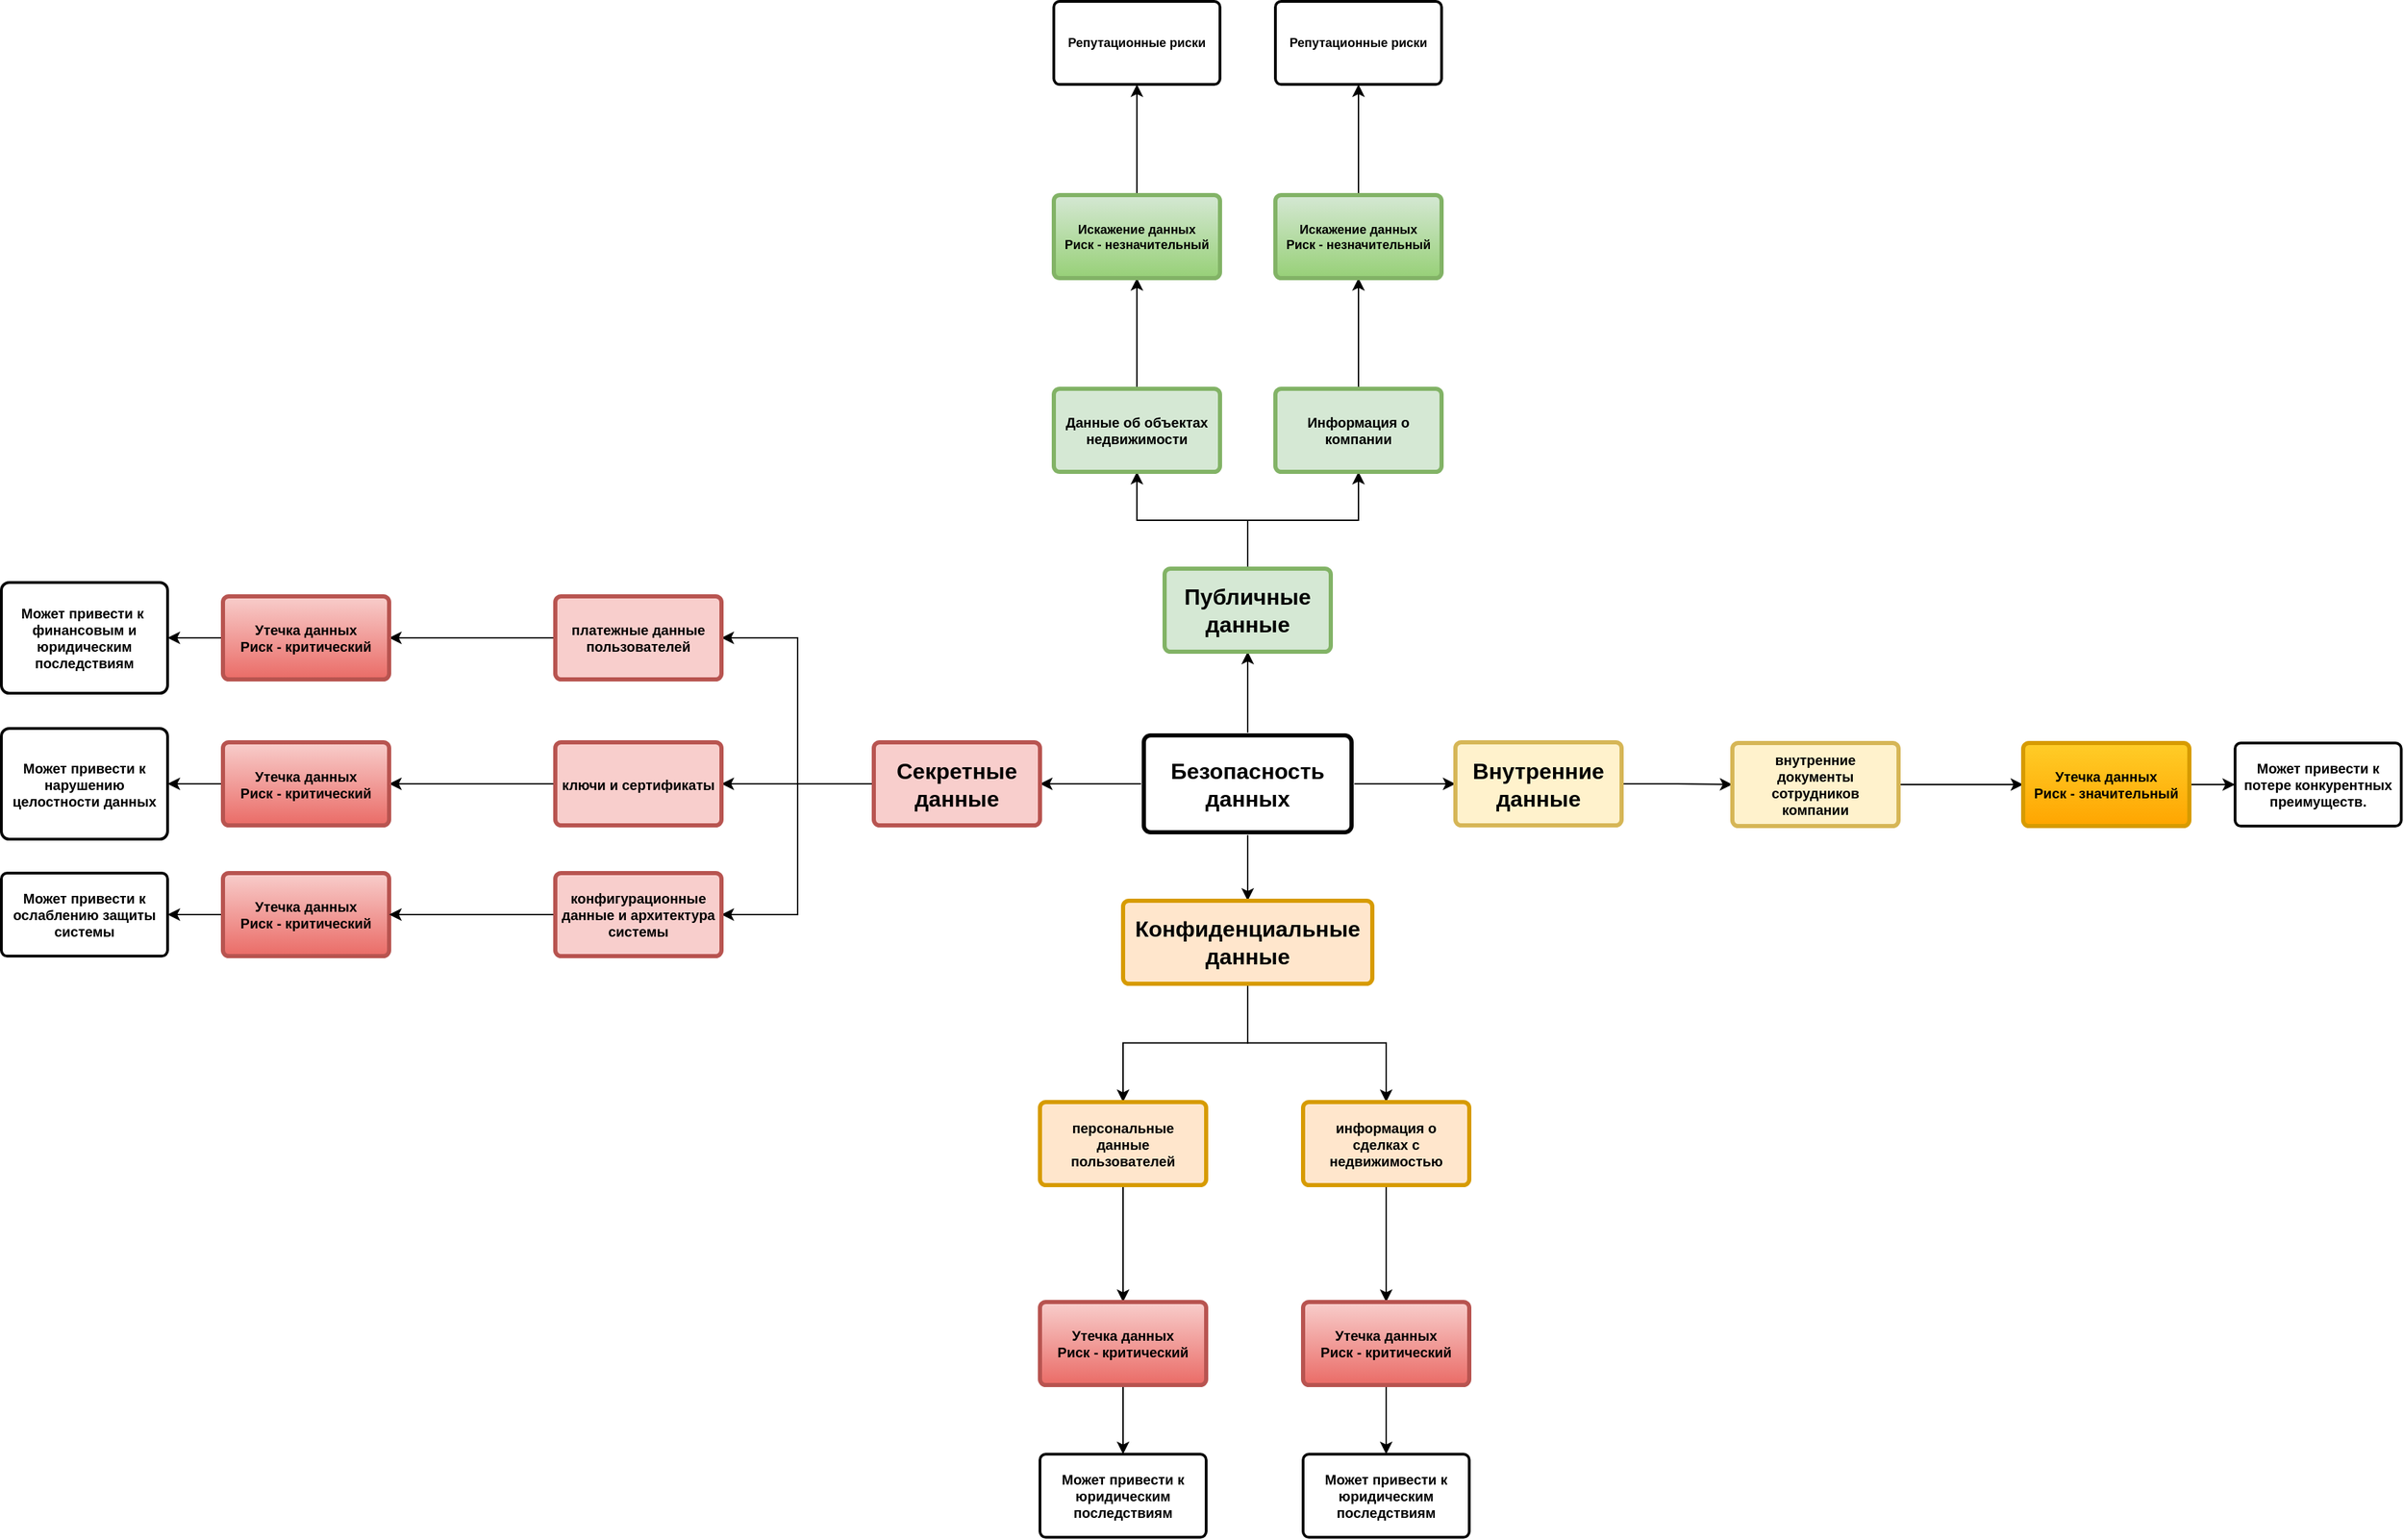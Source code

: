 <mxfile version="25.0.2">
  <diagram id="6a731a19-8d31-9384-78a2-239565b7b9f0" name="Page-1">
    <mxGraphModel dx="3117" dy="1887" grid="1" gridSize="10" guides="1" tooltips="1" connect="1" arrows="1" fold="1" page="1" pageScale="1" pageWidth="1169" pageHeight="827" background="none" math="0" shadow="0">
      <root>
        <mxCell id="0" />
        <mxCell id="1" parent="0" />
        <mxCell id="vbBeiTdjYTLyHqXOJeHc-1780" value="" style="edgeStyle=orthogonalEdgeStyle;rounded=0;orthogonalLoop=1;jettySize=auto;html=1;" parent="1" source="1749" target="vbBeiTdjYTLyHqXOJeHc-1779" edge="1">
          <mxGeometry relative="1" as="geometry" />
        </mxCell>
        <mxCell id="vbBeiTdjYTLyHqXOJeHc-1782" value="" style="edgeStyle=orthogonalEdgeStyle;rounded=0;orthogonalLoop=1;jettySize=auto;html=1;" parent="1" source="1749" target="vbBeiTdjYTLyHqXOJeHc-1781" edge="1">
          <mxGeometry relative="1" as="geometry" />
        </mxCell>
        <mxCell id="vbBeiTdjYTLyHqXOJeHc-1784" value="" style="edgeStyle=orthogonalEdgeStyle;rounded=0;orthogonalLoop=1;jettySize=auto;html=1;" parent="1" source="1749" target="vbBeiTdjYTLyHqXOJeHc-1783" edge="1">
          <mxGeometry relative="1" as="geometry" />
        </mxCell>
        <mxCell id="vbBeiTdjYTLyHqXOJeHc-1786" value="" style="edgeStyle=orthogonalEdgeStyle;rounded=0;orthogonalLoop=1;jettySize=auto;html=1;" parent="1" source="1749" target="vbBeiTdjYTLyHqXOJeHc-1785" edge="1">
          <mxGeometry relative="1" as="geometry" />
        </mxCell>
        <mxCell id="1749" value="Безопасность данных" style="rounded=1;whiteSpace=wrap;html=1;shadow=0;labelBackgroundColor=none;strokeWidth=3;fontFamily=Helvetica;fontSize=16;align=center;fontStyle=1;spacing=5;arcSize=7;perimeterSpacing=2;" parent="1" vertex="1">
          <mxGeometry x="495" y="380.5" width="150" height="70" as="geometry" />
        </mxCell>
        <mxCell id="qJ97H3-QueBjiVBLkz_k-1758" style="edgeStyle=orthogonalEdgeStyle;rounded=0;orthogonalLoop=1;jettySize=auto;html=1;entryX=0.5;entryY=1;entryDx=0;entryDy=0;" edge="1" parent="1" source="vbBeiTdjYTLyHqXOJeHc-1779" target="vbBeiTdjYTLyHqXOJeHc-1794">
          <mxGeometry relative="1" as="geometry" />
        </mxCell>
        <mxCell id="qJ97H3-QueBjiVBLkz_k-1759" style="edgeStyle=orthogonalEdgeStyle;rounded=0;orthogonalLoop=1;jettySize=auto;html=1;entryX=0.5;entryY=1;entryDx=0;entryDy=0;" edge="1" parent="1" source="vbBeiTdjYTLyHqXOJeHc-1779" target="vbBeiTdjYTLyHqXOJeHc-1787">
          <mxGeometry relative="1" as="geometry" />
        </mxCell>
        <mxCell id="vbBeiTdjYTLyHqXOJeHc-1779" value="Публичные данные" style="whiteSpace=wrap;html=1;fontSize=16;rounded=1;shadow=0;labelBackgroundColor=none;strokeWidth=3;fontStyle=1;spacing=5;arcSize=7;fillColor=#d5e8d4;strokeColor=#82b366;" parent="1" vertex="1">
          <mxGeometry x="510" y="260" width="120" height="60" as="geometry" />
        </mxCell>
        <mxCell id="vbBeiTdjYTLyHqXOJeHc-1820" value="" style="edgeStyle=orthogonalEdgeStyle;rounded=0;orthogonalLoop=1;jettySize=auto;html=1;entryX=0;entryY=0.5;entryDx=0;entryDy=0;" parent="1" source="vbBeiTdjYTLyHqXOJeHc-1781" target="vbBeiTdjYTLyHqXOJeHc-1819" edge="1">
          <mxGeometry relative="1" as="geometry" />
        </mxCell>
        <mxCell id="vbBeiTdjYTLyHqXOJeHc-1781" value="Внутренние данные" style="whiteSpace=wrap;html=1;fontSize=16;rounded=1;shadow=0;labelBackgroundColor=none;strokeWidth=3;fontStyle=1;spacing=5;arcSize=7;fillColor=#fff2cc;strokeColor=#d6b656;" parent="1" vertex="1">
          <mxGeometry x="720" y="385.5" width="120" height="60" as="geometry" />
        </mxCell>
        <mxCell id="qJ97H3-QueBjiVBLkz_k-1751" style="edgeStyle=orthogonalEdgeStyle;rounded=0;orthogonalLoop=1;jettySize=auto;html=1;exitX=0;exitY=0.5;exitDx=0;exitDy=0;entryX=1;entryY=0.5;entryDx=0;entryDy=0;" edge="1" parent="1" source="vbBeiTdjYTLyHqXOJeHc-1783" target="vbBeiTdjYTLyHqXOJeHc-1905">
          <mxGeometry relative="1" as="geometry" />
        </mxCell>
        <mxCell id="qJ97H3-QueBjiVBLkz_k-1752" style="edgeStyle=orthogonalEdgeStyle;rounded=0;orthogonalLoop=1;jettySize=auto;html=1;entryX=1;entryY=0.5;entryDx=0;entryDy=0;" edge="1" parent="1" source="vbBeiTdjYTLyHqXOJeHc-1783" target="vbBeiTdjYTLyHqXOJeHc-1907">
          <mxGeometry relative="1" as="geometry" />
        </mxCell>
        <mxCell id="qJ97H3-QueBjiVBLkz_k-1753" style="edgeStyle=orthogonalEdgeStyle;rounded=0;orthogonalLoop=1;jettySize=auto;html=1;entryX=1;entryY=0.5;entryDx=0;entryDy=0;" edge="1" parent="1" source="vbBeiTdjYTLyHqXOJeHc-1783" target="vbBeiTdjYTLyHqXOJeHc-1915">
          <mxGeometry relative="1" as="geometry" />
        </mxCell>
        <mxCell id="vbBeiTdjYTLyHqXOJeHc-1783" value="Секретные данные" style="whiteSpace=wrap;html=1;fontSize=16;rounded=1;shadow=0;labelBackgroundColor=none;strokeWidth=3;fontStyle=1;spacing=5;arcSize=7;fillColor=#f8cecc;strokeColor=#b85450;" parent="1" vertex="1">
          <mxGeometry x="300" y="385.5" width="120" height="60" as="geometry" />
        </mxCell>
        <mxCell id="vbBeiTdjYTLyHqXOJeHc-1860" value="" style="edgeStyle=orthogonalEdgeStyle;rounded=0;orthogonalLoop=1;jettySize=auto;html=1;entryX=0.5;entryY=0;entryDx=0;entryDy=0;exitX=0.5;exitY=1;exitDx=0;exitDy=0;" parent="1" source="vbBeiTdjYTLyHqXOJeHc-1785" target="vbBeiTdjYTLyHqXOJeHc-1859" edge="1">
          <mxGeometry relative="1" as="geometry" />
        </mxCell>
        <mxCell id="vbBeiTdjYTLyHqXOJeHc-1869" style="edgeStyle=orthogonalEdgeStyle;rounded=0;orthogonalLoop=1;jettySize=auto;html=1;exitX=0.5;exitY=1;exitDx=0;exitDy=0;entryX=0.5;entryY=0;entryDx=0;entryDy=0;" parent="1" source="vbBeiTdjYTLyHqXOJeHc-1785" target="vbBeiTdjYTLyHqXOJeHc-1863" edge="1">
          <mxGeometry relative="1" as="geometry" />
        </mxCell>
        <mxCell id="vbBeiTdjYTLyHqXOJeHc-1785" value="Конфиденциальные данные" style="whiteSpace=wrap;html=1;fontSize=16;rounded=1;shadow=0;labelBackgroundColor=none;strokeWidth=3;fontStyle=1;spacing=5;arcSize=7;fillColor=#ffe6cc;strokeColor=#d79b00;" parent="1" vertex="1">
          <mxGeometry x="480" y="500" width="180" height="60" as="geometry" />
        </mxCell>
        <mxCell id="vbBeiTdjYTLyHqXOJeHc-1797" value="" style="edgeStyle=orthogonalEdgeStyle;rounded=0;orthogonalLoop=1;jettySize=auto;html=1;" parent="1" source="vbBeiTdjYTLyHqXOJeHc-1787" target="vbBeiTdjYTLyHqXOJeHc-1796" edge="1">
          <mxGeometry relative="1" as="geometry" />
        </mxCell>
        <mxCell id="vbBeiTdjYTLyHqXOJeHc-1787" value="Данные об объектах недвижимости" style="whiteSpace=wrap;html=1;fontSize=10;fillColor=#d5e8d4;strokeColor=#82b366;rounded=1;shadow=0;labelBackgroundColor=none;strokeWidth=3;fontStyle=1;spacing=5;arcSize=7;" parent="1" vertex="1">
          <mxGeometry x="430" y="130" width="120" height="60" as="geometry" />
        </mxCell>
        <mxCell id="vbBeiTdjYTLyHqXOJeHc-1816" style="edgeStyle=orthogonalEdgeStyle;rounded=0;orthogonalLoop=1;jettySize=auto;html=1;exitX=0.5;exitY=0;exitDx=0;exitDy=0;entryX=0.5;entryY=1;entryDx=0;entryDy=0;" parent="1" source="vbBeiTdjYTLyHqXOJeHc-1794" target="vbBeiTdjYTLyHqXOJeHc-1814" edge="1">
          <mxGeometry relative="1" as="geometry" />
        </mxCell>
        <mxCell id="vbBeiTdjYTLyHqXOJeHc-1794" value="&lt;font style=&quot;font-size: 10px;&quot;&gt;Информация о компании&lt;/font&gt;" style="whiteSpace=wrap;html=1;fontSize=10;fillColor=#d5e8d4;strokeColor=#82b366;rounded=1;shadow=0;labelBackgroundColor=none;strokeWidth=3;fontStyle=1;spacing=5;arcSize=7;" parent="1" vertex="1">
          <mxGeometry x="590" y="130" width="120" height="60" as="geometry" />
        </mxCell>
        <mxCell id="vbBeiTdjYTLyHqXOJeHc-1799" value="" style="edgeStyle=orthogonalEdgeStyle;rounded=0;orthogonalLoop=1;jettySize=auto;html=1;" parent="1" source="vbBeiTdjYTLyHqXOJeHc-1796" target="vbBeiTdjYTLyHqXOJeHc-1798" edge="1">
          <mxGeometry relative="1" as="geometry" />
        </mxCell>
        <mxCell id="vbBeiTdjYTLyHqXOJeHc-1796" value="&lt;font style=&quot;font-size: 9px;&quot;&gt;Искажение данных&lt;br style=&quot;font-size: 9px;&quot;&gt;Риск -&amp;nbsp;&lt;/font&gt;&lt;span style=&quot;font-size: 9px;&quot;&gt;незначительный&lt;/span&gt;" style="whiteSpace=wrap;html=1;fontSize=9;rounded=1;shadow=0;labelBackgroundColor=none;strokeWidth=3;fontStyle=1;spacing=5;arcSize=7;fillColor=#d5e8d4;gradientColor=#97d077;strokeColor=#82b366;" parent="1" vertex="1">
          <mxGeometry x="430" y="-10" width="120" height="60" as="geometry" />
        </mxCell>
        <mxCell id="vbBeiTdjYTLyHqXOJeHc-1798" value="Репутационные риски" style="whiteSpace=wrap;html=1;fontSize=9;rounded=1;shadow=0;labelBackgroundColor=none;strokeWidth=2;fontStyle=1;spacing=5;arcSize=7;" parent="1" vertex="1">
          <mxGeometry x="430" y="-150" width="120" height="60" as="geometry" />
        </mxCell>
        <mxCell id="vbBeiTdjYTLyHqXOJeHc-1813" value="" style="edgeStyle=orthogonalEdgeStyle;rounded=0;orthogonalLoop=1;jettySize=auto;html=1;" parent="1" source="vbBeiTdjYTLyHqXOJeHc-1814" target="vbBeiTdjYTLyHqXOJeHc-1815" edge="1">
          <mxGeometry relative="1" as="geometry" />
        </mxCell>
        <mxCell id="vbBeiTdjYTLyHqXOJeHc-1814" value="&lt;font style=&quot;font-size: 9px;&quot;&gt;Искажение данных&lt;br style=&quot;font-size: 9px;&quot;&gt;Риск -&amp;nbsp;&lt;/font&gt;&lt;span style=&quot;font-size: 9px;&quot;&gt;незначительный&lt;/span&gt;" style="whiteSpace=wrap;html=1;fontSize=9;rounded=1;shadow=0;labelBackgroundColor=none;strokeWidth=3;fontStyle=1;spacing=5;arcSize=7;fillColor=#d5e8d4;gradientColor=#97d077;strokeColor=#82b366;" parent="1" vertex="1">
          <mxGeometry x="590" y="-10" width="120" height="60" as="geometry" />
        </mxCell>
        <mxCell id="vbBeiTdjYTLyHqXOJeHc-1815" value="Репутационные риски" style="whiteSpace=wrap;html=1;fontSize=9;rounded=1;shadow=0;labelBackgroundColor=none;strokeWidth=2;fontStyle=1;spacing=5;arcSize=7;" parent="1" vertex="1">
          <mxGeometry x="590" y="-150" width="120" height="60" as="geometry" />
        </mxCell>
        <mxCell id="vbBeiTdjYTLyHqXOJeHc-1837" style="edgeStyle=orthogonalEdgeStyle;rounded=0;orthogonalLoop=1;jettySize=auto;html=1;exitX=1;exitY=0.5;exitDx=0;exitDy=0;entryX=0;entryY=0.5;entryDx=0;entryDy=0;" parent="1" source="vbBeiTdjYTLyHqXOJeHc-1819" target="vbBeiTdjYTLyHqXOJeHc-1833" edge="1">
          <mxGeometry relative="1" as="geometry" />
        </mxCell>
        <mxCell id="vbBeiTdjYTLyHqXOJeHc-1819" value="внутренние документы сотрудников компании" style="whiteSpace=wrap;html=1;fontSize=10;fillColor=#fff2cc;strokeColor=#d6b656;rounded=1;shadow=0;labelBackgroundColor=none;strokeWidth=3;fontStyle=1;spacing=5;arcSize=7;" parent="1" vertex="1">
          <mxGeometry x="920" y="386" width="120" height="60" as="geometry" />
        </mxCell>
        <mxCell id="vbBeiTdjYTLyHqXOJeHc-1839" style="edgeStyle=orthogonalEdgeStyle;rounded=0;orthogonalLoop=1;jettySize=auto;html=1;exitX=1;exitY=0.5;exitDx=0;exitDy=0;entryX=0;entryY=0.5;entryDx=0;entryDy=0;" parent="1" source="vbBeiTdjYTLyHqXOJeHc-1833" target="vbBeiTdjYTLyHqXOJeHc-1835" edge="1">
          <mxGeometry relative="1" as="geometry" />
        </mxCell>
        <mxCell id="vbBeiTdjYTLyHqXOJeHc-1833" value="Утечка данных&lt;br&gt;Риск - значительный" style="whiteSpace=wrap;html=1;fontSize=10;rounded=1;shadow=0;labelBackgroundColor=none;strokeWidth=3;fontStyle=1;spacing=5;arcSize=7;fillColor=#ffcd28;strokeColor=#d79b00;gradientColor=#ffa500;" parent="1" vertex="1">
          <mxGeometry x="1130" y="386" width="120" height="60" as="geometry" />
        </mxCell>
        <mxCell id="vbBeiTdjYTLyHqXOJeHc-1835" value="Может привести к потере конкурентных преимуществ." style="whiteSpace=wrap;html=1;fontSize=10;rounded=1;shadow=0;labelBackgroundColor=none;strokeWidth=2;fontStyle=1;spacing=5;arcSize=7;" parent="1" vertex="1">
          <mxGeometry x="1283" y="386" width="120" height="60" as="geometry" />
        </mxCell>
        <mxCell id="vbBeiTdjYTLyHqXOJeHc-1874" value="" style="edgeStyle=orthogonalEdgeStyle;rounded=0;orthogonalLoop=1;jettySize=auto;html=1;" parent="1" source="vbBeiTdjYTLyHqXOJeHc-1859" target="vbBeiTdjYTLyHqXOJeHc-1873" edge="1">
          <mxGeometry relative="1" as="geometry" />
        </mxCell>
        <mxCell id="vbBeiTdjYTLyHqXOJeHc-1859" value="персональные данные пользователей" style="whiteSpace=wrap;html=1;fontSize=10;fillColor=#ffe6cc;strokeColor=#d79b00;rounded=1;shadow=0;labelBackgroundColor=none;strokeWidth=3;fontStyle=1;spacing=5;arcSize=7;" parent="1" vertex="1">
          <mxGeometry x="420" y="645.5" width="120" height="60" as="geometry" />
        </mxCell>
        <mxCell id="vbBeiTdjYTLyHqXOJeHc-1891" style="edgeStyle=orthogonalEdgeStyle;rounded=0;orthogonalLoop=1;jettySize=auto;html=1;exitX=0.5;exitY=1;exitDx=0;exitDy=0;entryX=0.5;entryY=0;entryDx=0;entryDy=0;" parent="1" source="vbBeiTdjYTLyHqXOJeHc-1863" target="vbBeiTdjYTLyHqXOJeHc-1886" edge="1">
          <mxGeometry relative="1" as="geometry" />
        </mxCell>
        <mxCell id="vbBeiTdjYTLyHqXOJeHc-1863" value="информация о сделках с недвижимостью" style="whiteSpace=wrap;html=1;fontSize=10;fillColor=#ffe6cc;strokeColor=#d79b00;rounded=1;shadow=0;labelBackgroundColor=none;strokeWidth=3;fontStyle=1;spacing=5;arcSize=7;" parent="1" vertex="1">
          <mxGeometry x="610" y="645.5" width="120" height="60" as="geometry" />
        </mxCell>
        <mxCell id="vbBeiTdjYTLyHqXOJeHc-1876" value="" style="edgeStyle=orthogonalEdgeStyle;rounded=0;orthogonalLoop=1;jettySize=auto;html=1;" parent="1" source="vbBeiTdjYTLyHqXOJeHc-1873" target="vbBeiTdjYTLyHqXOJeHc-1875" edge="1">
          <mxGeometry relative="1" as="geometry" />
        </mxCell>
        <mxCell id="vbBeiTdjYTLyHqXOJeHc-1873" value="Утечка данных&lt;br&gt;Риск - критический" style="whiteSpace=wrap;html=1;fontSize=10;rounded=1;shadow=0;labelBackgroundColor=none;strokeWidth=3;fontStyle=1;spacing=5;arcSize=7;fillColor=#f8cecc;strokeColor=#b85450;gradientColor=#ea6b66;" parent="1" vertex="1">
          <mxGeometry x="420" y="790" width="120" height="60" as="geometry" />
        </mxCell>
        <mxCell id="vbBeiTdjYTLyHqXOJeHc-1875" value="Может привести к юридическим последствиям" style="whiteSpace=wrap;html=1;fontSize=10;rounded=1;shadow=0;labelBackgroundColor=none;strokeWidth=2;fontStyle=1;spacing=5;arcSize=7;" parent="1" vertex="1">
          <mxGeometry x="420" y="900" width="120" height="60" as="geometry" />
        </mxCell>
        <mxCell id="vbBeiTdjYTLyHqXOJeHc-1885" value="" style="edgeStyle=orthogonalEdgeStyle;rounded=0;orthogonalLoop=1;jettySize=auto;html=1;" parent="1" source="vbBeiTdjYTLyHqXOJeHc-1886" target="vbBeiTdjYTLyHqXOJeHc-1887" edge="1">
          <mxGeometry relative="1" as="geometry" />
        </mxCell>
        <mxCell id="vbBeiTdjYTLyHqXOJeHc-1886" value="Утечка данных&lt;br&gt;Риск - критический" style="whiteSpace=wrap;html=1;fontSize=10;rounded=1;shadow=0;labelBackgroundColor=none;strokeWidth=3;fontStyle=1;spacing=5;arcSize=7;fillColor=#f8cecc;strokeColor=#b85450;gradientColor=#ea6b66;" parent="1" vertex="1">
          <mxGeometry x="610" y="790" width="120" height="60" as="geometry" />
        </mxCell>
        <mxCell id="vbBeiTdjYTLyHqXOJeHc-1887" value="Может привести к юридическим последствиям" style="whiteSpace=wrap;html=1;fontSize=10;rounded=1;shadow=0;labelBackgroundColor=none;strokeWidth=2;fontStyle=1;spacing=5;arcSize=7;" parent="1" vertex="1">
          <mxGeometry x="610" y="900" width="120" height="60" as="geometry" />
        </mxCell>
        <mxCell id="qJ97H3-QueBjiVBLkz_k-1755" style="edgeStyle=orthogonalEdgeStyle;rounded=0;orthogonalLoop=1;jettySize=auto;html=1;entryX=1;entryY=0.5;entryDx=0;entryDy=0;" edge="1" parent="1" source="vbBeiTdjYTLyHqXOJeHc-1905" target="vbBeiTdjYTLyHqXOJeHc-1921">
          <mxGeometry relative="1" as="geometry" />
        </mxCell>
        <mxCell id="vbBeiTdjYTLyHqXOJeHc-1905" value="платежные данные пользователей" style="whiteSpace=wrap;html=1;fontSize=10;fillColor=#f8cecc;strokeColor=#b85450;rounded=1;shadow=0;labelBackgroundColor=none;strokeWidth=3;fontStyle=1;spacing=5;arcSize=7;" parent="1" vertex="1">
          <mxGeometry x="70" y="280" width="120" height="60" as="geometry" />
        </mxCell>
        <mxCell id="qJ97H3-QueBjiVBLkz_k-1754" style="edgeStyle=orthogonalEdgeStyle;rounded=0;orthogonalLoop=1;jettySize=auto;html=1;entryX=1;entryY=0.5;entryDx=0;entryDy=0;" edge="1" parent="1" source="vbBeiTdjYTLyHqXOJeHc-1907" target="vbBeiTdjYTLyHqXOJeHc-1922">
          <mxGeometry relative="1" as="geometry" />
        </mxCell>
        <mxCell id="vbBeiTdjYTLyHqXOJeHc-1907" value="ключи и сертификаты" style="whiteSpace=wrap;html=1;fontSize=10;fillColor=#f8cecc;strokeColor=#b85450;rounded=1;shadow=0;labelBackgroundColor=none;strokeWidth=3;fontStyle=1;spacing=5;arcSize=7;" parent="1" vertex="1">
          <mxGeometry x="70" y="385.5" width="120" height="60" as="geometry" />
        </mxCell>
        <mxCell id="vbBeiTdjYTLyHqXOJeHc-1933" value="" style="edgeStyle=orthogonalEdgeStyle;rounded=0;orthogonalLoop=1;jettySize=auto;html=1;" parent="1" source="vbBeiTdjYTLyHqXOJeHc-1921" target="vbBeiTdjYTLyHqXOJeHc-1932" edge="1">
          <mxGeometry relative="1" as="geometry" />
        </mxCell>
        <mxCell id="vbBeiTdjYTLyHqXOJeHc-1921" value="Утечка данных&lt;br&gt;Риск - критический" style="whiteSpace=wrap;html=1;fontSize=10;rounded=1;shadow=0;labelBackgroundColor=none;strokeWidth=3;fontStyle=1;spacing=5;arcSize=7;fillColor=#f8cecc;strokeColor=#b85450;gradientColor=#ea6b66;" parent="1" vertex="1">
          <mxGeometry x="-170" y="280" width="120" height="60" as="geometry" />
        </mxCell>
        <mxCell id="vbBeiTdjYTLyHqXOJeHc-1937" value="" style="edgeStyle=orthogonalEdgeStyle;rounded=0;orthogonalLoop=1;jettySize=auto;html=1;" parent="1" source="vbBeiTdjYTLyHqXOJeHc-1922" target="vbBeiTdjYTLyHqXOJeHc-1936" edge="1">
          <mxGeometry relative="1" as="geometry" />
        </mxCell>
        <mxCell id="vbBeiTdjYTLyHqXOJeHc-1922" value="Утечка данных&lt;br&gt;Риск - критический" style="whiteSpace=wrap;html=1;fontSize=10;rounded=1;shadow=0;labelBackgroundColor=none;strokeWidth=3;fontStyle=1;spacing=5;arcSize=7;fillColor=#f8cecc;strokeColor=#b85450;gradientColor=#ea6b66;" parent="1" vertex="1">
          <mxGeometry x="-170" y="385.5" width="120" height="60" as="geometry" />
        </mxCell>
        <mxCell id="vbBeiTdjYTLyHqXOJeHc-1941" value="" style="edgeStyle=orthogonalEdgeStyle;rounded=0;orthogonalLoop=1;jettySize=auto;html=1;" parent="1" source="vbBeiTdjYTLyHqXOJeHc-1926" target="vbBeiTdjYTLyHqXOJeHc-1940" edge="1">
          <mxGeometry relative="1" as="geometry" />
        </mxCell>
        <mxCell id="vbBeiTdjYTLyHqXOJeHc-1926" value="Утечка данных&lt;br&gt;Риск - критический" style="whiteSpace=wrap;html=1;fontSize=10;rounded=1;shadow=0;labelBackgroundColor=none;strokeWidth=3;fontStyle=1;spacing=5;arcSize=7;fillColor=#f8cecc;strokeColor=#b85450;gradientColor=#ea6b66;" parent="1" vertex="1">
          <mxGeometry x="-170" y="480" width="120" height="60" as="geometry" />
        </mxCell>
        <mxCell id="vbBeiTdjYTLyHqXOJeHc-1932" value="Может привести к&amp;nbsp; финансовым и юридическим последствиям" style="whiteSpace=wrap;html=1;fontSize=10;rounded=1;shadow=0;labelBackgroundColor=none;strokeWidth=2;fontStyle=1;spacing=5;arcSize=7;" parent="1" vertex="1">
          <mxGeometry x="-330" y="270" width="120" height="80" as="geometry" />
        </mxCell>
        <mxCell id="vbBeiTdjYTLyHqXOJeHc-1936" value="Может привести к нарушению целостности данных" style="whiteSpace=wrap;html=1;fontSize=10;rounded=1;shadow=0;labelBackgroundColor=none;strokeWidth=2;fontStyle=1;spacing=5;arcSize=7;" parent="1" vertex="1">
          <mxGeometry x="-330" y="375.5" width="120" height="80" as="geometry" />
        </mxCell>
        <mxCell id="vbBeiTdjYTLyHqXOJeHc-1940" value="Может привести к ослаблению защиты системы" style="whiteSpace=wrap;html=1;fontSize=10;rounded=1;shadow=0;labelBackgroundColor=none;strokeWidth=2;fontStyle=1;spacing=5;arcSize=7;" parent="1" vertex="1">
          <mxGeometry x="-330" y="480" width="120" height="60" as="geometry" />
        </mxCell>
        <mxCell id="qJ97H3-QueBjiVBLkz_k-1756" style="edgeStyle=orthogonalEdgeStyle;rounded=0;orthogonalLoop=1;jettySize=auto;html=1;exitX=0;exitY=0.5;exitDx=0;exitDy=0;entryX=1;entryY=0.5;entryDx=0;entryDy=0;" edge="1" parent="1" source="vbBeiTdjYTLyHqXOJeHc-1915" target="vbBeiTdjYTLyHqXOJeHc-1926">
          <mxGeometry relative="1" as="geometry" />
        </mxCell>
        <mxCell id="vbBeiTdjYTLyHqXOJeHc-1915" value="конфигурационные данные и архитектура системы" style="whiteSpace=wrap;html=1;fontSize=10;fillColor=#f8cecc;strokeColor=#b85450;rounded=1;shadow=0;labelBackgroundColor=none;strokeWidth=3;fontStyle=1;spacing=5;arcSize=7;" parent="1" vertex="1">
          <mxGeometry x="70" y="480" width="120" height="60" as="geometry" />
        </mxCell>
      </root>
    </mxGraphModel>
  </diagram>
</mxfile>
